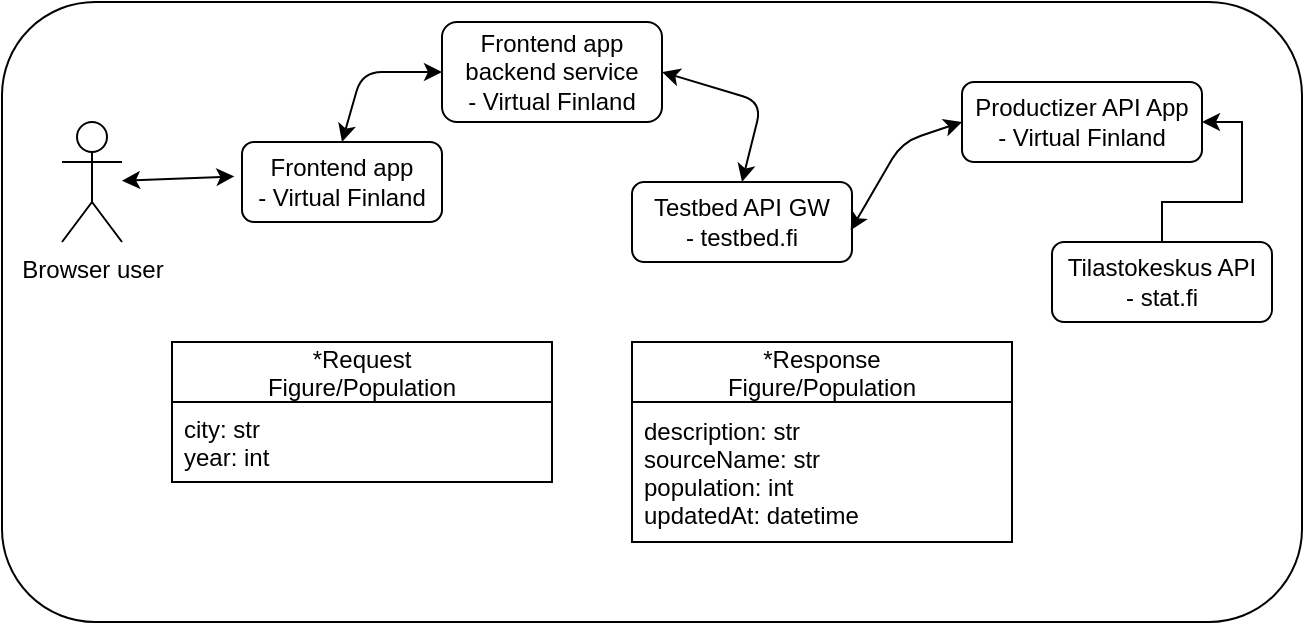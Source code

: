 <mxfile>
    <diagram id="irpZLFtTIUz56FrzHntx" name="Page-1">
        <mxGraphModel dx="660" dy="497" grid="1" gridSize="10" guides="1" tooltips="1" connect="1" arrows="1" fold="1" page="1" pageScale="1" pageWidth="850" pageHeight="1100" math="0" shadow="0">
            <root>
                <mxCell id="0"/>
                <mxCell id="1" parent="0"/>
                <mxCell id="2" value="" style="rounded=1;whiteSpace=wrap;html=1;" parent="1" vertex="1">
                    <mxGeometry x="10" y="30" width="650" height="310" as="geometry"/>
                </mxCell>
                <mxCell id="Knk09Rekkzwcl5rJCwnq-8" style="edgeStyle=orthogonalEdgeStyle;rounded=0;orthogonalLoop=1;jettySize=auto;html=1;entryX=1;entryY=0.5;entryDx=0;entryDy=0;" parent="1" source="Knk09Rekkzwcl5rJCwnq-1" target="Knk09Rekkzwcl5rJCwnq-2" edge="1">
                    <mxGeometry relative="1" as="geometry"/>
                </mxCell>
                <mxCell id="Knk09Rekkzwcl5rJCwnq-1" value="Tilastokeskus API&lt;br&gt;- stat.fi" style="rounded=1;whiteSpace=wrap;html=1;" parent="1" vertex="1">
                    <mxGeometry x="535" y="150" width="110" height="40" as="geometry"/>
                </mxCell>
                <mxCell id="Knk09Rekkzwcl5rJCwnq-2" value="Productizer API App&lt;br&gt;- Virtual Finland" style="rounded=1;whiteSpace=wrap;html=1;" parent="1" vertex="1">
                    <mxGeometry x="490" y="70" width="120" height="40" as="geometry"/>
                </mxCell>
                <mxCell id="Knk09Rekkzwcl5rJCwnq-3" value="Testbed API GW&lt;br&gt;- testbed.fi" style="rounded=1;whiteSpace=wrap;html=1;" parent="1" vertex="1">
                    <mxGeometry x="325" y="120" width="110" height="40" as="geometry"/>
                </mxCell>
                <mxCell id="Knk09Rekkzwcl5rJCwnq-4" value="Frontend app&lt;br&gt;- Virtual Finland" style="rounded=1;whiteSpace=wrap;html=1;" parent="1" vertex="1">
                    <mxGeometry x="130" y="100" width="100" height="40" as="geometry"/>
                </mxCell>
                <mxCell id="Knk09Rekkzwcl5rJCwnq-5" value="Browser user" style="shape=umlActor;verticalLabelPosition=bottom;verticalAlign=top;html=1;outlineConnect=0;" parent="1" vertex="1">
                    <mxGeometry x="40" y="90" width="30" height="60" as="geometry"/>
                </mxCell>
                <mxCell id="Knk09Rekkzwcl5rJCwnq-11" value="" style="endArrow=classic;startArrow=classic;html=1;rounded=0;entryX=-0.038;entryY=0.43;entryDx=0;entryDy=0;entryPerimeter=0;" parent="1" source="Knk09Rekkzwcl5rJCwnq-5" target="Knk09Rekkzwcl5rJCwnq-4" edge="1">
                    <mxGeometry width="50" height="50" relative="1" as="geometry">
                        <mxPoint x="210" y="210" as="sourcePoint"/>
                        <mxPoint x="260" y="160" as="targetPoint"/>
                    </mxGeometry>
                </mxCell>
                <mxCell id="Knk09Rekkzwcl5rJCwnq-18" value="*Response&#10;Figure/Population" style="swimlane;fontStyle=0;childLayout=stackLayout;horizontal=1;startSize=30;horizontalStack=0;resizeParent=1;resizeParentMax=0;resizeLast=0;collapsible=1;marginBottom=0;" parent="1" vertex="1">
                    <mxGeometry x="325" y="200" width="190" height="100" as="geometry"/>
                </mxCell>
                <mxCell id="Knk09Rekkzwcl5rJCwnq-19" value="description: str&#10;sourceName: str&#10;population: int&#10;updatedAt: datetime" style="text;strokeColor=none;fillColor=none;align=left;verticalAlign=middle;spacingLeft=4;spacingRight=4;overflow=hidden;points=[[0,0.5],[1,0.5]];portConstraint=eastwest;rotatable=0;" parent="Knk09Rekkzwcl5rJCwnq-18" vertex="1">
                    <mxGeometry y="30" width="190" height="70" as="geometry"/>
                </mxCell>
                <mxCell id="Knk09Rekkzwcl5rJCwnq-23" value="*Request&#10;Figure/Population" style="swimlane;fontStyle=0;childLayout=stackLayout;horizontal=1;startSize=30;horizontalStack=0;resizeParent=1;resizeParentMax=0;resizeLast=0;collapsible=1;marginBottom=0;" parent="1" vertex="1">
                    <mxGeometry x="95" y="200" width="190" height="70" as="geometry"/>
                </mxCell>
                <mxCell id="Knk09Rekkzwcl5rJCwnq-24" value="city: str&#10;year: int" style="text;strokeColor=none;fillColor=none;align=left;verticalAlign=middle;spacingLeft=4;spacingRight=4;overflow=hidden;points=[[0,0.5],[1,0.5]];portConstraint=eastwest;rotatable=0;" parent="Knk09Rekkzwcl5rJCwnq-23" vertex="1">
                    <mxGeometry y="30" width="190" height="40" as="geometry"/>
                </mxCell>
                <mxCell id="3" value="Frontend app backend service&lt;br&gt;- Virtual Finland" style="rounded=1;whiteSpace=wrap;html=1;" parent="1" vertex="1">
                    <mxGeometry x="230" y="40" width="110" height="50" as="geometry"/>
                </mxCell>
                <mxCell id="10" value="" style="endArrow=classic;startArrow=classic;html=1;entryX=0.5;entryY=0;entryDx=0;entryDy=0;exitX=1;exitY=0.5;exitDx=0;exitDy=0;" parent="1" source="3" target="Knk09Rekkzwcl5rJCwnq-3" edge="1">
                    <mxGeometry width="50" height="50" relative="1" as="geometry">
                        <mxPoint x="340" y="110" as="sourcePoint"/>
                        <mxPoint x="390" y="60" as="targetPoint"/>
                        <Array as="points">
                            <mxPoint x="390" y="80"/>
                        </Array>
                    </mxGeometry>
                </mxCell>
                <mxCell id="11" value="" style="endArrow=classic;startArrow=classic;html=1;entryX=0;entryY=0.5;entryDx=0;entryDy=0;exitX=0.994;exitY=0.604;exitDx=0;exitDy=0;exitPerimeter=0;" parent="1" source="Knk09Rekkzwcl5rJCwnq-3" target="Knk09Rekkzwcl5rJCwnq-2" edge="1">
                    <mxGeometry width="50" height="50" relative="1" as="geometry">
                        <mxPoint x="420" y="100" as="sourcePoint"/>
                        <mxPoint x="470" y="50" as="targetPoint"/>
                        <Array as="points">
                            <mxPoint x="460" y="100"/>
                        </Array>
                    </mxGeometry>
                </mxCell>
                <mxCell id="12" value="" style="endArrow=classic;startArrow=classic;html=1;entryX=0;entryY=0.5;entryDx=0;entryDy=0;exitX=0.5;exitY=0;exitDx=0;exitDy=0;" parent="1" source="Knk09Rekkzwcl5rJCwnq-4" target="3" edge="1">
                    <mxGeometry width="50" height="50" relative="1" as="geometry">
                        <mxPoint x="150" y="90" as="sourcePoint"/>
                        <mxPoint x="200" y="40" as="targetPoint"/>
                        <Array as="points">
                            <mxPoint x="190" y="65"/>
                        </Array>
                    </mxGeometry>
                </mxCell>
            </root>
        </mxGraphModel>
    </diagram>
</mxfile>